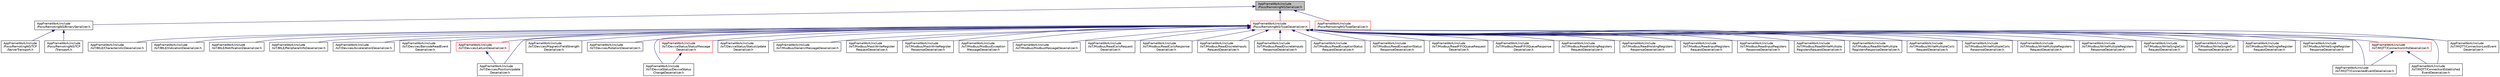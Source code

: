 digraph "AppFrameWork/include/Poco/RemotingNG/Serializer.h"
{
 // LATEX_PDF_SIZE
  edge [fontname="Helvetica",fontsize="10",labelfontname="Helvetica",labelfontsize="10"];
  node [fontname="Helvetica",fontsize="10",shape=record];
  Node1 [label="AppFrameWork/include\l/Poco/RemotingNG/Serializer.h",height=0.2,width=0.4,color="black", fillcolor="grey75", style="filled", fontcolor="black",tooltip=" "];
  Node1 -> Node2 [dir="back",color="midnightblue",fontsize="10",style="solid"];
  Node2 [label="AppFrameWork/include\l/Poco/RemotingNG/BinarySerializer.h",height=0.2,width=0.4,color="black", fillcolor="white", style="filled",URL="$BinarySerializer_8h.html",tooltip=" "];
  Node2 -> Node3 [dir="back",color="midnightblue",fontsize="10",style="solid"];
  Node3 [label="AppFrameWork/include\l/Poco/RemotingNG/TCP\l/ServerTransport.h",height=0.2,width=0.4,color="black", fillcolor="white", style="filled",URL="$TCP_2ServerTransport_8h.html",tooltip=" "];
  Node2 -> Node4 [dir="back",color="midnightblue",fontsize="10",style="solid"];
  Node4 [label="AppFrameWork/include\l/Poco/RemotingNG/TCP\l/Transport.h",height=0.2,width=0.4,color="black", fillcolor="white", style="filled",URL="$TCP_2Transport_8h.html",tooltip=" "];
  Node1 -> Node5 [dir="back",color="midnightblue",fontsize="10",style="solid"];
  Node5 [label="AppFrameWork/include\l/Poco/RemotingNG/TypeDeserializer.h",height=0.2,width=0.4,color="red", fillcolor="white", style="filled",URL="$TypeDeserializer_8h.html",tooltip=" "];
  Node5 -> Node6 [dir="back",color="midnightblue",fontsize="10",style="solid"];
  Node6 [label="AppFrameWork/include\l/IoT/BtLE/CharacteristicDeserializer.h",height=0.2,width=0.4,color="black", fillcolor="white", style="filled",URL="$CharacteristicDeserializer_8h.html",tooltip=" "];
  Node5 -> Node7 [dir="back",color="midnightblue",fontsize="10",style="solid"];
  Node7 [label="AppFrameWork/include\l/IoT/BtLE/IndicationDeserializer.h",height=0.2,width=0.4,color="black", fillcolor="white", style="filled",URL="$IndicationDeserializer_8h.html",tooltip=" "];
  Node5 -> Node8 [dir="back",color="midnightblue",fontsize="10",style="solid"];
  Node8 [label="AppFrameWork/include\l/IoT/BtLE/NotificationDeserializer.h",height=0.2,width=0.4,color="black", fillcolor="white", style="filled",URL="$NotificationDeserializer_8h.html",tooltip=" "];
  Node5 -> Node9 [dir="back",color="midnightblue",fontsize="10",style="solid"];
  Node9 [label="AppFrameWork/include\l/IoT/BtLE/PeripheralInfoDeserializer.h",height=0.2,width=0.4,color="black", fillcolor="white", style="filled",URL="$PeripheralInfoDeserializer_8h.html",tooltip=" "];
  Node5 -> Node10 [dir="back",color="midnightblue",fontsize="10",style="solid"];
  Node10 [label="AppFrameWork/include\l/IoT/Devices/AccelerationDeserializer.h",height=0.2,width=0.4,color="black", fillcolor="white", style="filled",URL="$AccelerationDeserializer_8h.html",tooltip=" "];
  Node5 -> Node11 [dir="back",color="midnightblue",fontsize="10",style="solid"];
  Node11 [label="AppFrameWork/include\l/IoT/Devices/BarcodeReadEvent\lDeserializer.h",height=0.2,width=0.4,color="black", fillcolor="white", style="filled",URL="$BarcodeReadEventDeserializer_8h.html",tooltip=" "];
  Node5 -> Node12 [dir="back",color="midnightblue",fontsize="10",style="solid"];
  Node12 [label="AppFrameWork/include\l/IoT/Devices/LatLonDeserializer.h",height=0.2,width=0.4,color="red", fillcolor="white", style="filled",URL="$LatLonDeserializer_8h.html",tooltip=" "];
  Node12 -> Node13 [dir="back",color="midnightblue",fontsize="10",style="solid"];
  Node13 [label="AppFrameWork/include\l/IoT/Devices/PositionUpdate\lDeserializer.h",height=0.2,width=0.4,color="black", fillcolor="white", style="filled",URL="$PositionUpdateDeserializer_8h.html",tooltip=" "];
  Node5 -> Node15 [dir="back",color="midnightblue",fontsize="10",style="solid"];
  Node15 [label="AppFrameWork/include\l/IoT/Devices/MagneticFieldStrength\lDeserializer.h",height=0.2,width=0.4,color="black", fillcolor="white", style="filled",URL="$MagneticFieldStrengthDeserializer_8h.html",tooltip=" "];
  Node5 -> Node13 [dir="back",color="midnightblue",fontsize="10",style="solid"];
  Node5 -> Node16 [dir="back",color="midnightblue",fontsize="10",style="solid"];
  Node16 [label="AppFrameWork/include\l/IoT/Devices/RotationDeserializer.h",height=0.2,width=0.4,color="black", fillcolor="white", style="filled",URL="$RotationDeserializer_8h.html",tooltip=" "];
  Node5 -> Node17 [dir="back",color="midnightblue",fontsize="10",style="solid"];
  Node17 [label="AppFrameWork/include\l/IoT/DeviceStatus/DeviceStatus\lChangeDeserializer.h",height=0.2,width=0.4,color="black", fillcolor="white", style="filled",URL="$DeviceStatusChangeDeserializer_8h.html",tooltip=" "];
  Node5 -> Node18 [dir="back",color="midnightblue",fontsize="10",style="solid"];
  Node18 [label="AppFrameWork/include\l/IoT/DeviceStatus/StatusMessage\lDeserializer.h",height=0.2,width=0.4,color="red", fillcolor="white", style="filled",URL="$StatusMessageDeserializer_8h.html",tooltip=" "];
  Node18 -> Node17 [dir="back",color="midnightblue",fontsize="10",style="solid"];
  Node5 -> Node20 [dir="back",color="midnightblue",fontsize="10",style="solid"];
  Node20 [label="AppFrameWork/include\l/IoT/DeviceStatus/StatusUpdate\lDeserializer.h",height=0.2,width=0.4,color="black", fillcolor="white", style="filled",URL="$StatusUpdateDeserializer_8h.html",tooltip=" "];
  Node5 -> Node21 [dir="back",color="midnightblue",fontsize="10",style="solid"];
  Node21 [label="AppFrameWork/include\l/IoT/Modbus/GenericMessageDeserializer.h",height=0.2,width=0.4,color="black", fillcolor="white", style="filled",URL="$GenericMessageDeserializer_8h.html",tooltip=" "];
  Node5 -> Node22 [dir="back",color="midnightblue",fontsize="10",style="solid"];
  Node22 [label="AppFrameWork/include\l/IoT/Modbus/MaskWriteRegister\lRequestDeserializer.h",height=0.2,width=0.4,color="black", fillcolor="white", style="filled",URL="$MaskWriteRegisterRequestDeserializer_8h.html",tooltip=" "];
  Node5 -> Node23 [dir="back",color="midnightblue",fontsize="10",style="solid"];
  Node23 [label="AppFrameWork/include\l/IoT/Modbus/MaskWriteRegister\lResponseDeserializer.h",height=0.2,width=0.4,color="black", fillcolor="white", style="filled",URL="$MaskWriteRegisterResponseDeserializer_8h.html",tooltip=" "];
  Node5 -> Node24 [dir="back",color="midnightblue",fontsize="10",style="solid"];
  Node24 [label="AppFrameWork/include\l/IoT/Modbus/ModbusException\lMessageDeserializer.h",height=0.2,width=0.4,color="black", fillcolor="white", style="filled",URL="$ModbusExceptionMessageDeserializer_8h.html",tooltip=" "];
  Node5 -> Node25 [dir="back",color="midnightblue",fontsize="10",style="solid"];
  Node25 [label="AppFrameWork/include\l/IoT/Modbus/ModbusMessageDeserializer.h",height=0.2,width=0.4,color="black", fillcolor="white", style="filled",URL="$ModbusMessageDeserializer_8h.html",tooltip=" "];
  Node5 -> Node26 [dir="back",color="midnightblue",fontsize="10",style="solid"];
  Node26 [label="AppFrameWork/include\l/IoT/Modbus/ReadCoilsRequest\lDeserializer.h",height=0.2,width=0.4,color="black", fillcolor="white", style="filled",URL="$ReadCoilsRequestDeserializer_8h.html",tooltip=" "];
  Node5 -> Node27 [dir="back",color="midnightblue",fontsize="10",style="solid"];
  Node27 [label="AppFrameWork/include\l/IoT/Modbus/ReadCoilsResponse\lDeserializer.h",height=0.2,width=0.4,color="black", fillcolor="white", style="filled",URL="$ReadCoilsResponseDeserializer_8h.html",tooltip=" "];
  Node5 -> Node28 [dir="back",color="midnightblue",fontsize="10",style="solid"];
  Node28 [label="AppFrameWork/include\l/IoT/Modbus/ReadDiscreteInputs\lRequestDeserializer.h",height=0.2,width=0.4,color="black", fillcolor="white", style="filled",URL="$ReadDiscreteInputsRequestDeserializer_8h.html",tooltip=" "];
  Node5 -> Node29 [dir="back",color="midnightblue",fontsize="10",style="solid"];
  Node29 [label="AppFrameWork/include\l/IoT/Modbus/ReadDiscreteInputs\lResponseDeserializer.h",height=0.2,width=0.4,color="black", fillcolor="white", style="filled",URL="$ReadDiscreteInputsResponseDeserializer_8h.html",tooltip=" "];
  Node5 -> Node30 [dir="back",color="midnightblue",fontsize="10",style="solid"];
  Node30 [label="AppFrameWork/include\l/IoT/Modbus/ReadExceptionStatus\lRequestDeserializer.h",height=0.2,width=0.4,color="black", fillcolor="white", style="filled",URL="$ReadExceptionStatusRequestDeserializer_8h.html",tooltip=" "];
  Node5 -> Node31 [dir="back",color="midnightblue",fontsize="10",style="solid"];
  Node31 [label="AppFrameWork/include\l/IoT/Modbus/ReadExceptionStatus\lResponseDeserializer.h",height=0.2,width=0.4,color="black", fillcolor="white", style="filled",URL="$ReadExceptionStatusResponseDeserializer_8h.html",tooltip=" "];
  Node5 -> Node32 [dir="back",color="midnightblue",fontsize="10",style="solid"];
  Node32 [label="AppFrameWork/include\l/IoT/Modbus/ReadFIFOQueueRequest\lDeserializer.h",height=0.2,width=0.4,color="black", fillcolor="white", style="filled",URL="$ReadFIFOQueueRequestDeserializer_8h.html",tooltip=" "];
  Node5 -> Node33 [dir="back",color="midnightblue",fontsize="10",style="solid"];
  Node33 [label="AppFrameWork/include\l/IoT/Modbus/ReadFIFOQueueResponse\lDeserializer.h",height=0.2,width=0.4,color="black", fillcolor="white", style="filled",URL="$ReadFIFOQueueResponseDeserializer_8h.html",tooltip=" "];
  Node5 -> Node34 [dir="back",color="midnightblue",fontsize="10",style="solid"];
  Node34 [label="AppFrameWork/include\l/IoT/Modbus/ReadHoldingRegisters\lRequestDeserializer.h",height=0.2,width=0.4,color="black", fillcolor="white", style="filled",URL="$ReadHoldingRegistersRequestDeserializer_8h.html",tooltip=" "];
  Node5 -> Node35 [dir="back",color="midnightblue",fontsize="10",style="solid"];
  Node35 [label="AppFrameWork/include\l/IoT/Modbus/ReadHoldingRegisters\lResponseDeserializer.h",height=0.2,width=0.4,color="black", fillcolor="white", style="filled",URL="$ReadHoldingRegistersResponseDeserializer_8h.html",tooltip=" "];
  Node5 -> Node36 [dir="back",color="midnightblue",fontsize="10",style="solid"];
  Node36 [label="AppFrameWork/include\l/IoT/Modbus/ReadInputRegisters\lRequestDeserializer.h",height=0.2,width=0.4,color="black", fillcolor="white", style="filled",URL="$ReadInputRegistersRequestDeserializer_8h.html",tooltip=" "];
  Node5 -> Node37 [dir="back",color="midnightblue",fontsize="10",style="solid"];
  Node37 [label="AppFrameWork/include\l/IoT/Modbus/ReadInputRegisters\lResponseDeserializer.h",height=0.2,width=0.4,color="black", fillcolor="white", style="filled",URL="$ReadInputRegistersResponseDeserializer_8h.html",tooltip=" "];
  Node5 -> Node38 [dir="back",color="midnightblue",fontsize="10",style="solid"];
  Node38 [label="AppFrameWork/include\l/IoT/Modbus/ReadWriteMultiple\lRegistersRequestDeserializer.h",height=0.2,width=0.4,color="black", fillcolor="white", style="filled",URL="$ReadWriteMultipleRegistersRequestDeserializer_8h.html",tooltip=" "];
  Node5 -> Node39 [dir="back",color="midnightblue",fontsize="10",style="solid"];
  Node39 [label="AppFrameWork/include\l/IoT/Modbus/ReadWriteMultiple\lRegistersResponseDeserializer.h",height=0.2,width=0.4,color="black", fillcolor="white", style="filled",URL="$ReadWriteMultipleRegistersResponseDeserializer_8h.html",tooltip=" "];
  Node5 -> Node40 [dir="back",color="midnightblue",fontsize="10",style="solid"];
  Node40 [label="AppFrameWork/include\l/IoT/Modbus/WriteMultipleCoils\lRequestDeserializer.h",height=0.2,width=0.4,color="black", fillcolor="white", style="filled",URL="$WriteMultipleCoilsRequestDeserializer_8h.html",tooltip=" "];
  Node5 -> Node41 [dir="back",color="midnightblue",fontsize="10",style="solid"];
  Node41 [label="AppFrameWork/include\l/IoT/Modbus/WriteMultipleCoils\lResponseDeserializer.h",height=0.2,width=0.4,color="black", fillcolor="white", style="filled",URL="$WriteMultipleCoilsResponseDeserializer_8h.html",tooltip=" "];
  Node5 -> Node42 [dir="back",color="midnightblue",fontsize="10",style="solid"];
  Node42 [label="AppFrameWork/include\l/IoT/Modbus/WriteMultipleRegisters\lRequestDeserializer.h",height=0.2,width=0.4,color="black", fillcolor="white", style="filled",URL="$WriteMultipleRegistersRequestDeserializer_8h.html",tooltip=" "];
  Node5 -> Node43 [dir="back",color="midnightblue",fontsize="10",style="solid"];
  Node43 [label="AppFrameWork/include\l/IoT/Modbus/WriteMultipleRegisters\lResponseDeserializer.h",height=0.2,width=0.4,color="black", fillcolor="white", style="filled",URL="$WriteMultipleRegistersResponseDeserializer_8h.html",tooltip=" "];
  Node5 -> Node44 [dir="back",color="midnightblue",fontsize="10",style="solid"];
  Node44 [label="AppFrameWork/include\l/IoT/Modbus/WriteSingleCoil\lRequestDeserializer.h",height=0.2,width=0.4,color="black", fillcolor="white", style="filled",URL="$WriteSingleCoilRequestDeserializer_8h.html",tooltip=" "];
  Node5 -> Node45 [dir="back",color="midnightblue",fontsize="10",style="solid"];
  Node45 [label="AppFrameWork/include\l/IoT/Modbus/WriteSingleCoil\lResponseDeserializer.h",height=0.2,width=0.4,color="black", fillcolor="white", style="filled",URL="$WriteSingleCoilResponseDeserializer_8h.html",tooltip=" "];
  Node5 -> Node46 [dir="back",color="midnightblue",fontsize="10",style="solid"];
  Node46 [label="AppFrameWork/include\l/IoT/Modbus/WriteSingleRegister\lRequestDeserializer.h",height=0.2,width=0.4,color="black", fillcolor="white", style="filled",URL="$WriteSingleRegisterRequestDeserializer_8h.html",tooltip=" "];
  Node5 -> Node47 [dir="back",color="midnightblue",fontsize="10",style="solid"];
  Node47 [label="AppFrameWork/include\l/IoT/Modbus/WriteSingleRegister\lResponseDeserializer.h",height=0.2,width=0.4,color="black", fillcolor="white", style="filled",URL="$WriteSingleRegisterResponseDeserializer_8h.html",tooltip=" "];
  Node5 -> Node48 [dir="back",color="midnightblue",fontsize="10",style="solid"];
  Node48 [label="AppFrameWork/include\l/IoT/MQTT/ConnectedEventDeserializer.h",height=0.2,width=0.4,color="black", fillcolor="white", style="filled",URL="$ConnectedEventDeserializer_8h.html",tooltip=" "];
  Node5 -> Node49 [dir="back",color="midnightblue",fontsize="10",style="solid"];
  Node49 [label="AppFrameWork/include\l/IoT/MQTT/ConnectionEstablished\lEventDeserializer.h",height=0.2,width=0.4,color="black", fillcolor="white", style="filled",URL="$ConnectionEstablishedEventDeserializer_8h.html",tooltip=" "];
  Node5 -> Node50 [dir="back",color="midnightblue",fontsize="10",style="solid"];
  Node50 [label="AppFrameWork/include\l/IoT/MQTT/ConnectionInfoDeserializer.h",height=0.2,width=0.4,color="red", fillcolor="white", style="filled",URL="$ConnectionInfoDeserializer_8h.html",tooltip=" "];
  Node50 -> Node48 [dir="back",color="midnightblue",fontsize="10",style="solid"];
  Node50 -> Node49 [dir="back",color="midnightblue",fontsize="10",style="solid"];
  Node5 -> Node53 [dir="back",color="midnightblue",fontsize="10",style="solid"];
  Node53 [label="AppFrameWork/include\l/IoT/MQTT/ConnectionLostEvent\lDeserializer.h",height=0.2,width=0.4,color="black", fillcolor="white", style="filled",URL="$ConnectionLostEventDeserializer_8h.html",tooltip=" "];
  Node1 -> Node84 [dir="back",color="midnightblue",fontsize="10",style="solid"];
  Node84 [label="AppFrameWork/include\l/Poco/RemotingNG/TypeSerializer.h",height=0.2,width=0.4,color="red", fillcolor="white", style="filled",URL="$TypeSerializer_8h.html",tooltip=" "];
}
